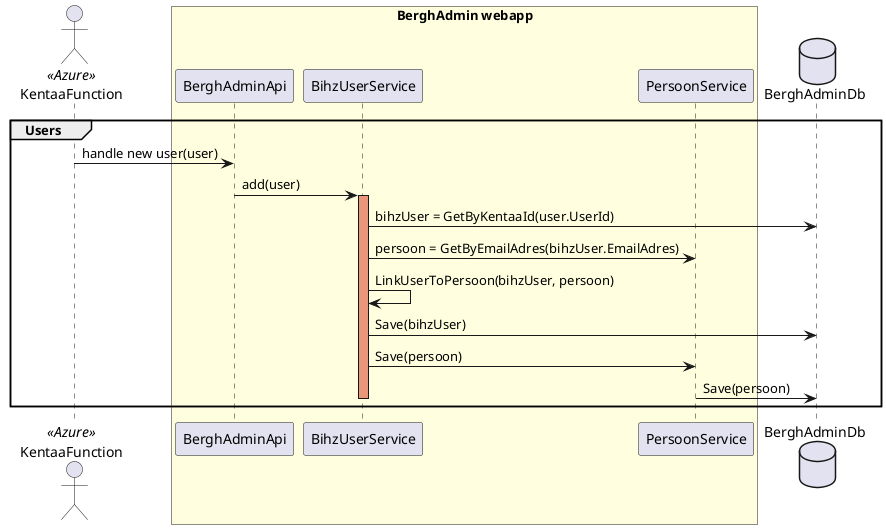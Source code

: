 @startuml KentaaVerwerkUserSequence

actor       KentaaFunction <<Azure>>
box "BerghAdmin webapp" #lightyellow
participant BerghAdminApi
participant BihzUserService
participant PersoonService
end box
database BerghAdminDb


group Users
KentaaFunction -> BerghAdminApi : handle new user(user)

BerghAdminApi -> BihzUserService : add(user)

activate BihzUserService #DarkSalmon
BihzUserService -> BerghAdminDb : bihzUser = GetByKentaaId(user.UserId)
BihzUserService -> PersoonService : persoon = GetByEmailAdres(bihzUser.EmailAdres)
BihzUserService -> BihzUserService : LinkUserToPersoon(bihzUser, persoon)
BihzUserService -> BerghAdminDb : Save(bihzUser)
BihzUserService -> PersoonService : Save(persoon)
PersoonService -> BerghAdminDb : Save(persoon)
deactivate BihzUserService
end

@enduml
